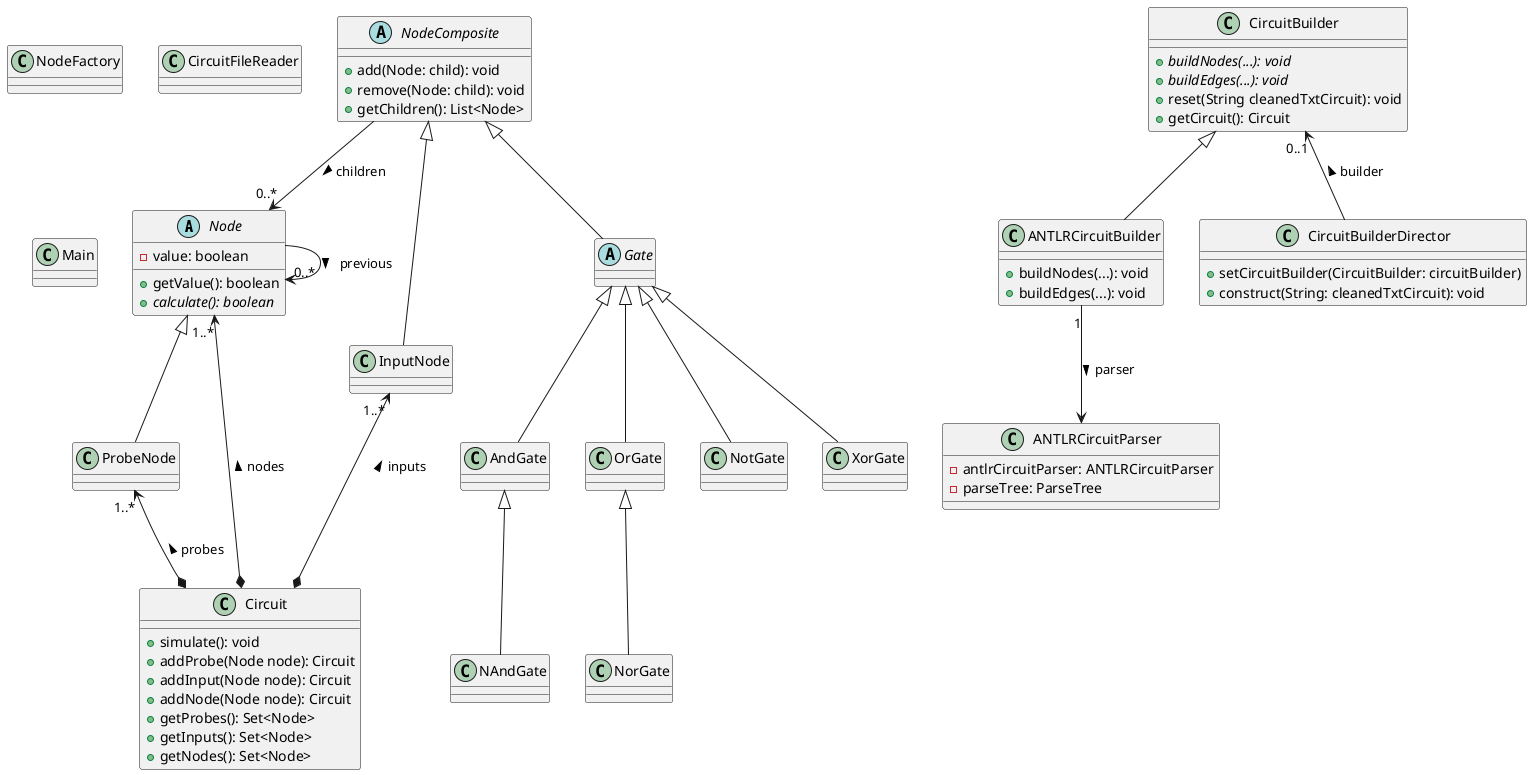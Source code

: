 @startuml

' Nodes
abstract class Node {
    -value: boolean
    +getValue(): boolean
    +{abstract} calculate(): boolean
}
Node --> "0..*" Node : previous >

abstract class NodeComposite {
    +add(Node: child): void
    +remove(Node: child): void
    +getChildren(): List<Node>
}
NodeComposite --> "0..*" Node : children >

' Inputs
class InputNode {
}
NodeComposite <|-- InputNode

class ProbeNode {
}
Node <|-- ProbeNode

' Gates
abstract class Gate {
}
NodeComposite <|-- Gate

class AndGate {
}
Gate <|-- AndGate

class NAndGate {
}
AndGate <|-- NAndGate

class OrGate {
}
Gate <|-- OrGate

class NorGate {
}
OrGate <|-- NorGate

class NotGate {
}
Gate <|-- NotGate

class XorGate {
}
Gate <|-- XorGate

' Circuit
class Circuit {
    +simulate(): void
    +addProbe(Node node): Circuit
    +addInput(Node node): Circuit
    +addNode(Node node): Circuit
    +getProbes(): Set<Node>
    +getInputs(): Set<Node>
    +getNodes(): Set<Node>
}
InputNode "1..*" <--* Circuit : inputs <
ProbeNode "1..*" <--* Circuit : probes <
Node "1..*" <--* Circuit : nodes <

' CircuitBuilder
class CircuitBuilder {
    +{abstract} buildNodes(...): void
    +{abstract} buildEdges(...): void
    +reset(String cleanedTxtCircuit): void
    +getCircuit(): Circuit
}

class ANTLRCircuitBuilder {
    +buildNodes(...): void
    +buildEdges(...): void
}
CircuitBuilder <|-- ANTLRCircuitBuilder
ANTLRCircuitBuilder "1" --> ANTLRCircuitParser : parser >

class CircuitBuilderDirector {
    +setCircuitBuilder(CircuitBuilder: circuitBuilder)
    +construct(String: cleanedTxtCircuit): void
}
CircuitBuilder "0..1" <-- CircuitBuilderDirector : builder <

' NodeFactory
class NodeFactory {
}

' CircuitParser
class ANTLRCircuitParser {
    -antlrCircuitParser: ANTLRCircuitParser
    -parseTree: ParseTree
}

' CircuitFileReader
class CircuitFileReader {
}

' Main
class Main {
}

@enduml
